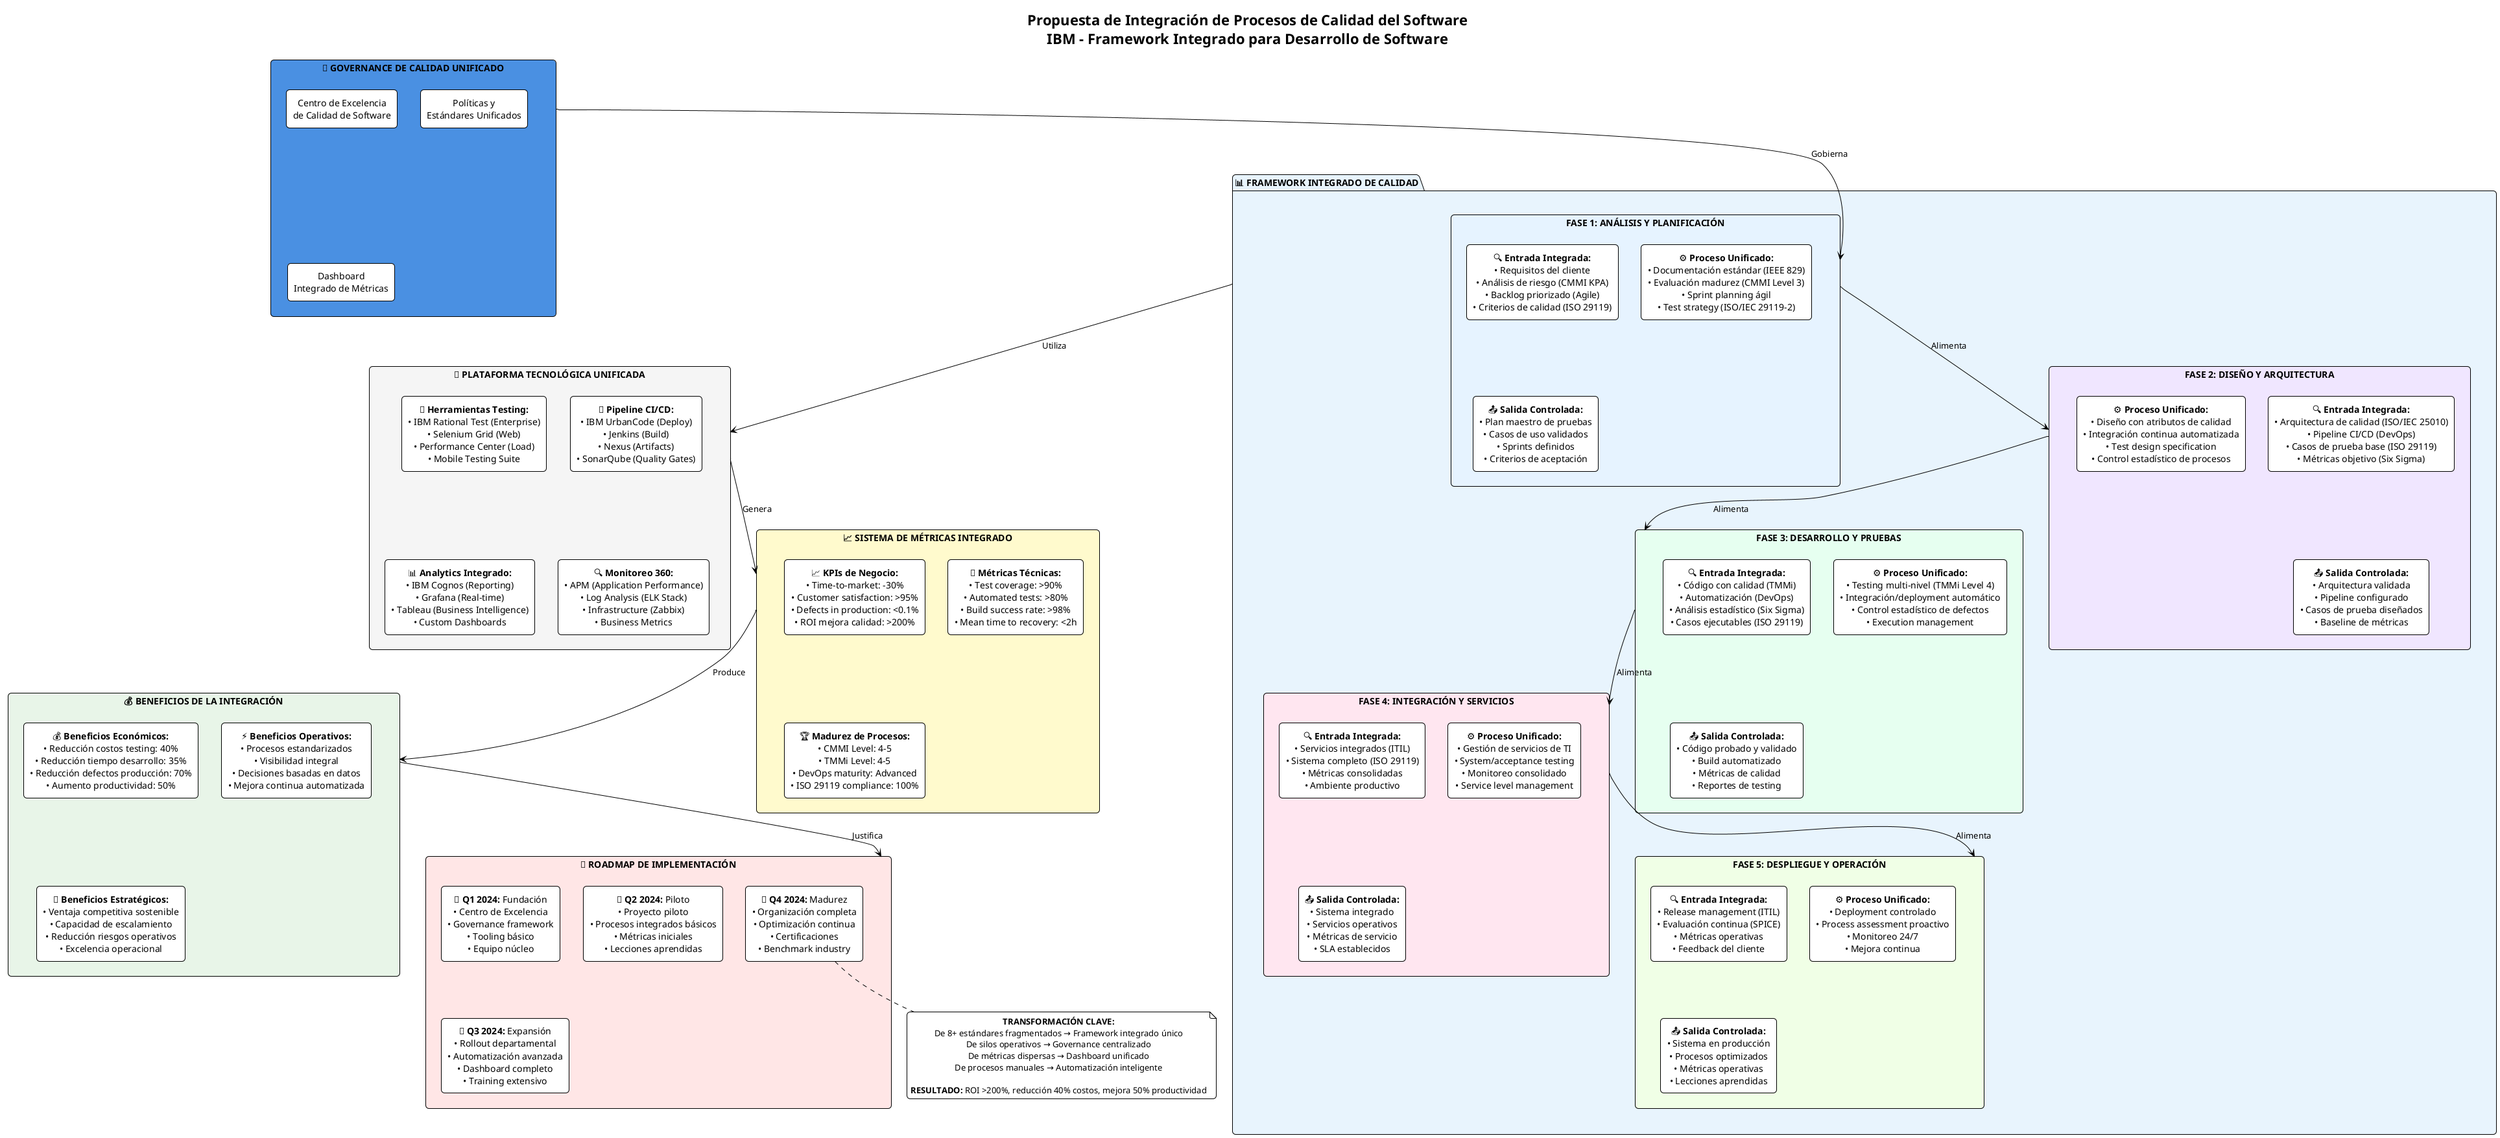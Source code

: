 @startuml Solucion_Integrada_IBM_Vertical
!theme plain
title Propuesta de Integración de Procesos de Calidad del Software\nIBM - Framework Integrado para Desarrollo de Software
skinparam backgroundColor #FFFFFF
skinparam defaultTextAlignment center
skinparam roundcorner 10

' === GOVERNANCE UNIFICADO ===
rectangle "**🎯 GOVERNANCE DE CALIDAD UNIFICADO**" as governance #4A90E2 {
    rectangle "Centro de Excelencia\nde Calidad de Software" as coe #ffffff
    rectangle "Políticas y\nEstándares Unificados" as politicas #ffffff
    rectangle "Dashboard\nIntegrado de Métricas" as dashboard_unified #ffffff
}

' === FRAMEWORK INTEGRADO POR FASES ===
package "📊 FRAMEWORK INTEGRADO DE CALIDAD" as framework #E8F4FD {
    
    ' FASE 1: ANÁLISIS Y PLANIFICACIÓN
    rectangle "**FASE 1: ANÁLISIS Y PLANIFICACIÓN**" as fase1 #E6F3FF {
        rectangle "🔍 **Entrada Integrada:**\n• Requisitos del cliente\n• Análisis de riesgo (CMMI KPA)\n• Backlog priorizado (Agile)\n• Criterios de calidad (ISO 29119)" as entrada1
        
        rectangle "⚙️ **Proceso Unificado:**\n• Documentación estándar (IEEE 829)\n• Evaluación madurez (CMMI Level 3)\n• Sprint planning ágil\n• Test strategy (ISO/IEC 29119-2)" as proceso1
        
        rectangle "📤 **Salida Controlada:**\n• Plan maestro de pruebas\n• Casos de uso validados\n• Sprints definidos\n• Criterios de aceptación" as salida1
    }
    
    ' FASE 2: DISEÑO Y ARQUITECTURA
    rectangle "**FASE 2: DISEÑO Y ARQUITECTURA**" as fase2 #F0E6FF {
        rectangle "🔍 **Entrada Integrada:**\n• Arquitectura de calidad (ISO/IEC 25010)\n• Pipeline CI/CD (DevOps)\n• Casos de prueba base (ISO 29119)\n• Métricas objetivo (Six Sigma)" as entrada2
        
        rectangle "⚙️ **Proceso Unificado:**\n• Diseño con atributos de calidad\n• Integración continua automatizada\n• Test design specification\n• Control estadístico de procesos" as proceso2
        
        rectangle "📤 **Salida Controlada:**\n• Arquitectura validada\n• Pipeline configurado\n• Casos de prueba diseñados\n• Baseline de métricas" as salida2
    }
    
    ' FASE 3: DESARROLLO Y PRUEBAS
    rectangle "**FASE 3: DESARROLLO Y PRUEBAS**" as fase3 #E6FFF0 {
        rectangle "🔍 **Entrada Integrada:**\n• Código con calidad (TMMi)\n• Automatización (DevOps)\n• Análisis estadístico (Six Sigma)\n• Casos ejecutables (ISO 29119)" as entrada3
        
        rectangle "⚙️ **Proceso Unificado:**\n• Testing multi-nivel (TMMi Level 4)\n• Integración/deployment automático\n• Control estadístico de defectos\n• Execution management" as proceso3
        
        rectangle "📤 **Salida Controlada:**\n• Código probado y validado\n• Build automatizado\n• Métricas de calidad\n• Reportes de testing" as salida3
    }
    
    ' FASE 4: INTEGRACIÓN Y SERVICIOS
    rectangle "**FASE 4: INTEGRACIÓN Y SERVICIOS**" as fase4 #FFE6F0 {
        rectangle "🔍 **Entrada Integrada:**\n• Servicios integrados (ITIL)\n• Sistema completo (ISO 29119)\n• Métricas consolidadas\n• Ambiente productivo" as entrada4
        
        rectangle "⚙️ **Proceso Unificado:**\n• Gestión de servicios de TI\n• System/acceptance testing\n• Monitoreo consolidado\n• Service level management" as proceso4
        
        rectangle "📤 **Salida Controlada:**\n• Sistema integrado\n• Servicios operativos\n• Métricas de servicio\n• SLA establecidos" as salida4
    }
    
    ' FASE 5: DESPLIEGUE Y OPERACIÓN
    rectangle "**FASE 5: DESPLIEGUE Y OPERACIÓN**" as fase5 #F0FFE6 {
        rectangle "🔍 **Entrada Integrada:**\n• Release management (ITIL)\n• Evaluación continua (SPICE)\n• Métricas operativas\n• Feedback del cliente" as entrada5
        
        rectangle "⚙️ **Proceso Unificado:**\n• Deployment controlado\n• Process assessment proactivo\n• Monitoreo 24/7\n• Mejora continua" as proceso5
        
        rectangle "📤 **Salida Controlada:**\n• Sistema en producción\n• Procesos optimizados\n• Métricas operativas\n• Lecciones aprendidas" as salida5
    }
}

' === HERRAMIENTAS Y PLATAFORMAS INTEGRADAS ===
rectangle "**🔧 PLATAFORMA TECNOLÓGICA UNIFICADA**" as plataforma #F5F5F5 {
    rectangle "🔧 **Herramientas Testing:**\n• IBM Rational Test (Enterprise)\n• Selenium Grid (Web)\n• Performance Center (Load)\n• Mobile Testing Suite" as tools_testing
    
    rectangle "🚀 **Pipeline CI/CD:**\n• IBM UrbanCode (Deploy)\n• Jenkins (Build)\n• Nexus (Artifacts)\n• SonarQube (Quality Gates)" as tools_cicd
    
    rectangle "📊 **Analytics Integrado:**\n• IBM Cognos (Reporting)\n• Grafana (Real-time)\n• Tableau (Business Intelligence)\n• Custom Dashboards" as tools_analytics
    
    rectangle "🔍 **Monitoreo 360:**\n• APM (Application Performance)\n• Log Analysis (ELK Stack)\n• Infrastructure (Zabbix)\n• Business Metrics" as tools_monitoring
}

' === MÉTRICAS INTEGRADAS ===
rectangle "**📈 SISTEMA DE MÉTRICAS INTEGRADO**" as metricas #FFFACD {
    rectangle "📈 **KPIs de Negocio:**\n• Time-to-market: -30%\n• Customer satisfaction: >95%\n• Defects in production: <0.1%\n• ROI mejora calidad: >200%" as kpis_negocio
    
    rectangle "🔬 **Métricas Técnicas:**\n• Test coverage: >90%\n• Automated tests: >80%\n• Build success rate: >98%\n• Mean time to recovery: <2h" as kpis_tecnicas
    
    rectangle "🏆 **Madurez de Procesos:**\n• CMMI Level: 4-5\n• TMMi Level: 4-5\n• DevOps maturity: Advanced\n• ISO 29119 compliance: 100%" as kpis_madurez
}

' === BENEFICIOS ESPERADOS ===
rectangle "**💰 BENEFICIOS DE LA INTEGRACIÓN**" as beneficios #E8F5E8 {
    rectangle "💰 **Beneficios Económicos:**\n• Reducción costos testing: 40%\n• Reducción tiempo desarrollo: 35%\n• Reducción defectos producción: 70%\n• Aumento productividad: 50%" as ben_economicos
    
    rectangle "⚡ **Beneficios Operativos:**\n• Procesos estandarizados\n• Visibilidad integral\n• Decisiones basadas en datos\n• Mejora continua automatizada" as ben_operativos
    
    rectangle "🎯 **Beneficios Estratégicos:**\n• Ventaja competitiva sostenible\n• Capacidad de escalamiento\n• Reducción riesgos operativos\n• Excelencia operacional" as ben_estrategicos
}

' === ROADMAP DE IMPLEMENTACIÓN ===
rectangle "**📅 ROADMAP DE IMPLEMENTACIÓN**" as roadmap #FFE6E6 {
    rectangle "📅 **Q1 2024:** Fundación\n• Centro de Excelencia\n• Governance framework\n• Tooling básico\n• Equipo núcleo" as q1
    
    rectangle "📅 **Q2 2024:** Piloto\n• Proyecto piloto\n• Procesos integrados básicos\n• Métricas iniciales\n• Lecciones aprendidas" as q2
    
    rectangle "📅 **Q3 2024:** Expansión\n• Rollout departamental\n• Automatización avanzada\n• Dashboard completo\n• Training extensivo" as q3
    
    rectangle "📅 **Q4 2024:** Madurez\n• Organización completa\n• Optimización continua\n• Certificaciones\n• Benchmark industry" as q4
}

' === CONEXIONES DEL FLUJO VERTICAL ===
governance -down-> fase1 : "Gobierna"
fase1 -down-> fase2 : "Alimenta"
fase2 -down-> fase3 : "Alimenta"
fase3 -down-> fase4 : "Alimenta"
fase4 -down-> fase5 : "Alimenta"

framework -down-> plataforma : "Utiliza"
plataforma -down-> metricas : "Genera"
metricas -down-> beneficios : "Produce"
beneficios -down-> roadmap : "Justifica"

' === NOTA DE TRANSFORMACIÓN ===
note bottom : **TRANSFORMACIÓN CLAVE:**\nDe 8+ estándares fragmentados → Framework integrado único\nDe silos operativos → Governance centralizado\nDe métricas dispersas → Dashboard unificado\nDe procesos manuales → Automatización inteligente\n\n**RESULTADO:** ROI >200%, reducción 40% costos, mejora 50% productividad

@enduml
